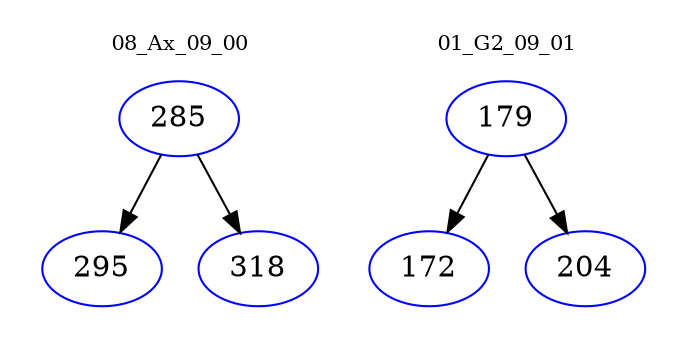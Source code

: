 digraph{
subgraph cluster_0 {
color = white
label = "08_Ax_09_00";
fontsize=10;
T0_285 [label="285", color="blue"]
T0_285 -> T0_295 [color="black"]
T0_295 [label="295", color="blue"]
T0_285 -> T0_318 [color="black"]
T0_318 [label="318", color="blue"]
}
subgraph cluster_1 {
color = white
label = "01_G2_09_01";
fontsize=10;
T1_179 [label="179", color="blue"]
T1_179 -> T1_172 [color="black"]
T1_172 [label="172", color="blue"]
T1_179 -> T1_204 [color="black"]
T1_204 [label="204", color="blue"]
}
}
